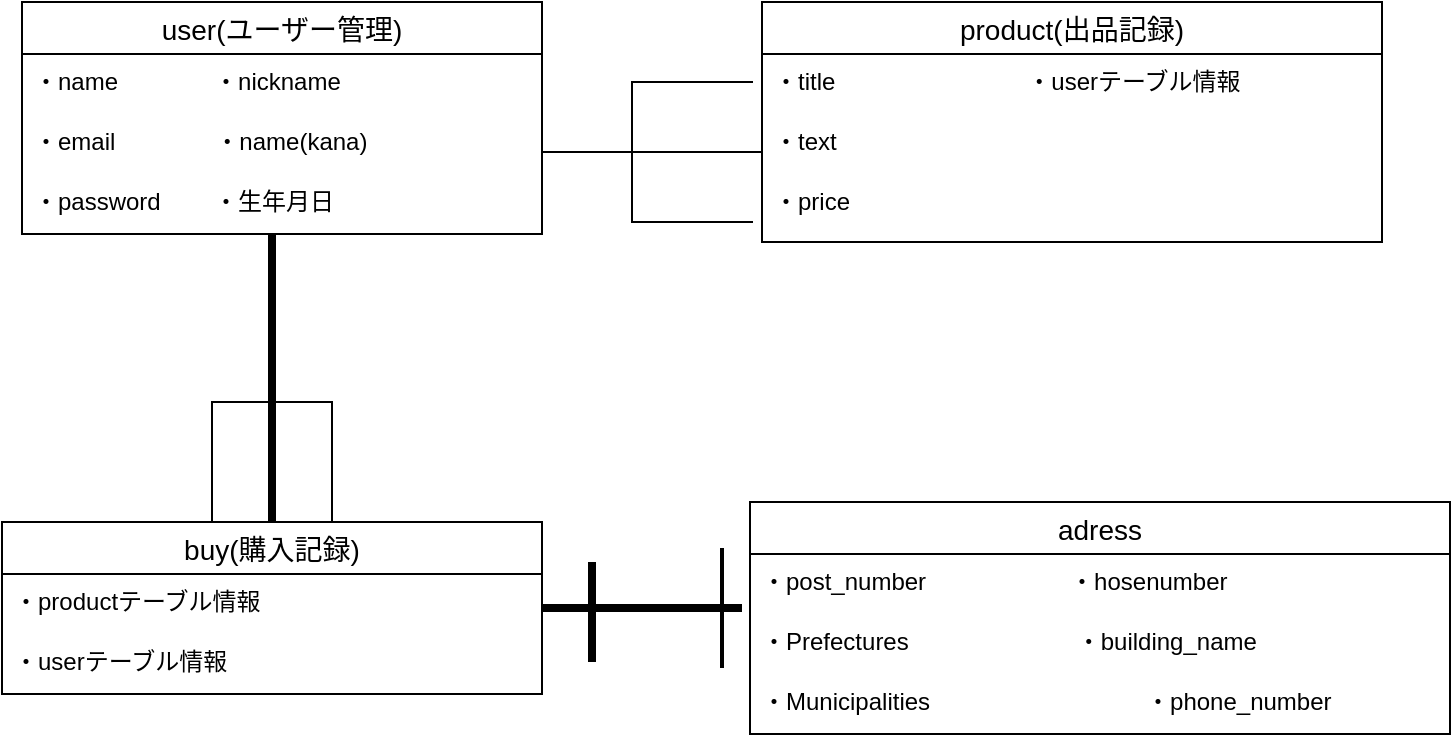 <mxfile version="14.2.4" type="embed">
    <diagram id="nU2l55pg74OGxFFe2ZU8" name="ページ1">
        <mxGraphModel dx="987" dy="566" grid="1" gridSize="10" guides="1" tooltips="1" connect="1" arrows="1" fold="1" page="1" pageScale="1" pageWidth="827" pageHeight="1169" math="0" shadow="0">
            <root>
                <mxCell id="0"/>
                <mxCell id="1" parent="0"/>
                <mxCell id="37" value="product(出品記録)" style="swimlane;fontStyle=0;childLayout=stackLayout;horizontal=1;startSize=26;horizontalStack=0;resizeParent=1;resizeParentMax=0;resizeLast=0;collapsible=1;marginBottom=0;align=center;fontSize=14;" vertex="1" parent="1">
                    <mxGeometry x="420" y="40" width="310" height="120" as="geometry"/>
                </mxCell>
                <mxCell id="38" value="・title　　　　　　　　・userテーブル情報" style="text;strokeColor=none;fillColor=none;spacingLeft=4;spacingRight=4;overflow=hidden;rotatable=0;points=[[0,0.5],[1,0.5]];portConstraint=eastwest;fontSize=12;" vertex="1" parent="37">
                    <mxGeometry y="26" width="310" height="30" as="geometry"/>
                </mxCell>
                <mxCell id="39" value="・text" style="text;strokeColor=none;fillColor=none;spacingLeft=4;spacingRight=4;overflow=hidden;rotatable=0;points=[[0,0.5],[1,0.5]];portConstraint=eastwest;fontSize=12;" vertex="1" parent="37">
                    <mxGeometry y="56" width="310" height="30" as="geometry"/>
                </mxCell>
                <mxCell id="40" value="・price" style="text;strokeColor=none;fillColor=none;spacingLeft=4;spacingRight=4;overflow=hidden;rotatable=0;points=[[0,0.5],[1,0.5]];portConstraint=eastwest;fontSize=12;" vertex="1" parent="37">
                    <mxGeometry y="86" width="310" height="34" as="geometry"/>
                </mxCell>
                <mxCell id="41" value="buy(購入記録)" style="swimlane;fontStyle=0;childLayout=stackLayout;horizontal=1;startSize=26;horizontalStack=0;resizeParent=1;resizeParentMax=0;resizeLast=0;collapsible=1;marginBottom=0;align=center;fontSize=14;" vertex="1" parent="1">
                    <mxGeometry x="40" y="300" width="270" height="86" as="geometry"/>
                </mxCell>
                <mxCell id="43" value="・productテーブル情報" style="text;strokeColor=none;fillColor=none;spacingLeft=4;spacingRight=4;overflow=hidden;rotatable=0;points=[[0,0.5],[1,0.5]];portConstraint=eastwest;fontSize=12;" vertex="1" parent="41">
                    <mxGeometry y="26" width="270" height="30" as="geometry"/>
                </mxCell>
                <mxCell id="44" value="・userテーブル情報" style="text;strokeColor=none;fillColor=none;spacingLeft=4;spacingRight=4;overflow=hidden;rotatable=0;points=[[0,0.5],[1,0.5]];portConstraint=eastwest;fontSize=12;" vertex="1" parent="41">
                    <mxGeometry y="56" width="270" height="30" as="geometry"/>
                </mxCell>
                <mxCell id="49" value="user(ユーザー管理)" style="swimlane;fontStyle=0;childLayout=stackLayout;horizontal=1;startSize=26;horizontalStack=0;resizeParent=1;resizeParentMax=0;resizeLast=0;collapsible=1;marginBottom=0;align=center;fontSize=14;" vertex="1" parent="1">
                    <mxGeometry x="50" y="40" width="260" height="116" as="geometry"/>
                </mxCell>
                <mxCell id="50" value="・name　　　　・nickname" style="text;strokeColor=none;fillColor=none;spacingLeft=4;spacingRight=4;overflow=hidden;rotatable=0;points=[[0,0.5],[1,0.5]];portConstraint=eastwest;fontSize=12;" vertex="1" parent="49">
                    <mxGeometry y="26" width="260" height="30" as="geometry"/>
                </mxCell>
                <mxCell id="51" value="・email               ・name(kana)" style="text;strokeColor=none;fillColor=none;spacingLeft=4;spacingRight=4;overflow=hidden;rotatable=0;points=[[0,0.5],[1,0.5]];portConstraint=eastwest;fontSize=12;" vertex="1" parent="49">
                    <mxGeometry y="56" width="260" height="30" as="geometry"/>
                </mxCell>
                <mxCell id="52" value="・password        ・生年月日" style="text;strokeColor=none;fillColor=none;spacingLeft=4;spacingRight=4;overflow=hidden;rotatable=0;points=[[0,0.5],[1,0.5]];portConstraint=eastwest;fontSize=12;" vertex="1" parent="49">
                    <mxGeometry y="86" width="260" height="30" as="geometry"/>
                </mxCell>
                <mxCell id="60" value="" style="line;strokeWidth=1;rotatable=0;dashed=0;labelPosition=right;align=left;verticalAlign=middle;spacingTop=0;spacingLeft=6;points=[];portConstraint=eastwest;" vertex="1" parent="1">
                    <mxGeometry x="310" y="110" width="110" height="10" as="geometry"/>
                </mxCell>
                <mxCell id="62" value="" style="line;strokeWidth=4;direction=south;html=1;perimeter=backbonePerimeter;points=[];outlineConnect=0;" vertex="1" parent="1">
                    <mxGeometry x="170" y="156" width="10" height="144" as="geometry"/>
                </mxCell>
                <mxCell id="63" value="" style="shape=partialRectangle;whiteSpace=wrap;html=1;bottom=1;right=1;left=1;top=0;fillColor=none;routingCenterX=-0.5;rotation=90;" vertex="1" parent="1">
                    <mxGeometry x="350" y="85" width="70" height="60" as="geometry"/>
                </mxCell>
                <mxCell id="66" value="" style="line;strokeWidth=4;html=1;perimeter=backbonePerimeter;points=[];outlineConnect=0;" vertex="1" parent="1">
                    <mxGeometry x="310" y="338" width="100" height="10" as="geometry"/>
                </mxCell>
                <mxCell id="68" value="" style="shape=partialRectangle;whiteSpace=wrap;html=1;bottom=1;right=1;left=1;top=0;fillColor=none;routingCenterX=-0.5;rotation=-180;" vertex="1" parent="1">
                    <mxGeometry x="145" y="240" width="60" height="60" as="geometry"/>
                </mxCell>
                <mxCell id="69" value="" style="line;strokeWidth=4;direction=south;html=1;perimeter=backbonePerimeter;points=[];outlineConnect=0;" vertex="1" parent="1">
                    <mxGeometry x="330" y="320" width="10" height="50" as="geometry"/>
                </mxCell>
                <mxCell id="72" value="adress" style="swimlane;fontStyle=0;childLayout=stackLayout;horizontal=1;startSize=26;horizontalStack=0;resizeParent=1;resizeParentMax=0;resizeLast=0;collapsible=1;marginBottom=0;align=center;fontSize=14;" vertex="1" parent="1">
                    <mxGeometry x="414" y="290" width="350" height="116" as="geometry"/>
                </mxCell>
                <mxCell id="73" value="・post_number　　　　　　・hosenumber" style="text;strokeColor=none;fillColor=none;spacingLeft=4;spacingRight=4;overflow=hidden;rotatable=0;points=[[0,0.5],[1,0.5]];portConstraint=eastwest;fontSize=12;" vertex="1" parent="72">
                    <mxGeometry y="26" width="350" height="30" as="geometry"/>
                </mxCell>
                <mxCell id="74" value="・Prefectures　　　　　　　・building_name" style="text;strokeColor=none;fillColor=none;spacingLeft=4;spacingRight=4;overflow=hidden;rotatable=0;points=[[0,0.5],[1,0.5]];portConstraint=eastwest;fontSize=12;" vertex="1" parent="72">
                    <mxGeometry y="56" width="350" height="30" as="geometry"/>
                </mxCell>
                <mxCell id="75" value="・Municipalities　　　　　　　　　・phone_number" style="text;strokeColor=none;fillColor=none;spacingLeft=4;spacingRight=4;overflow=hidden;rotatable=0;points=[[0,0.5],[1,0.5]];portConstraint=eastwest;fontSize=12;" vertex="1" parent="72">
                    <mxGeometry y="86" width="350" height="30" as="geometry"/>
                </mxCell>
                <mxCell id="78" value="" style="line;strokeWidth=2;html=1;rotation=90;" vertex="1" parent="1">
                    <mxGeometry x="370" y="338" width="60" height="10" as="geometry"/>
                </mxCell>
            </root>
        </mxGraphModel>
    </diagram>
</mxfile>
